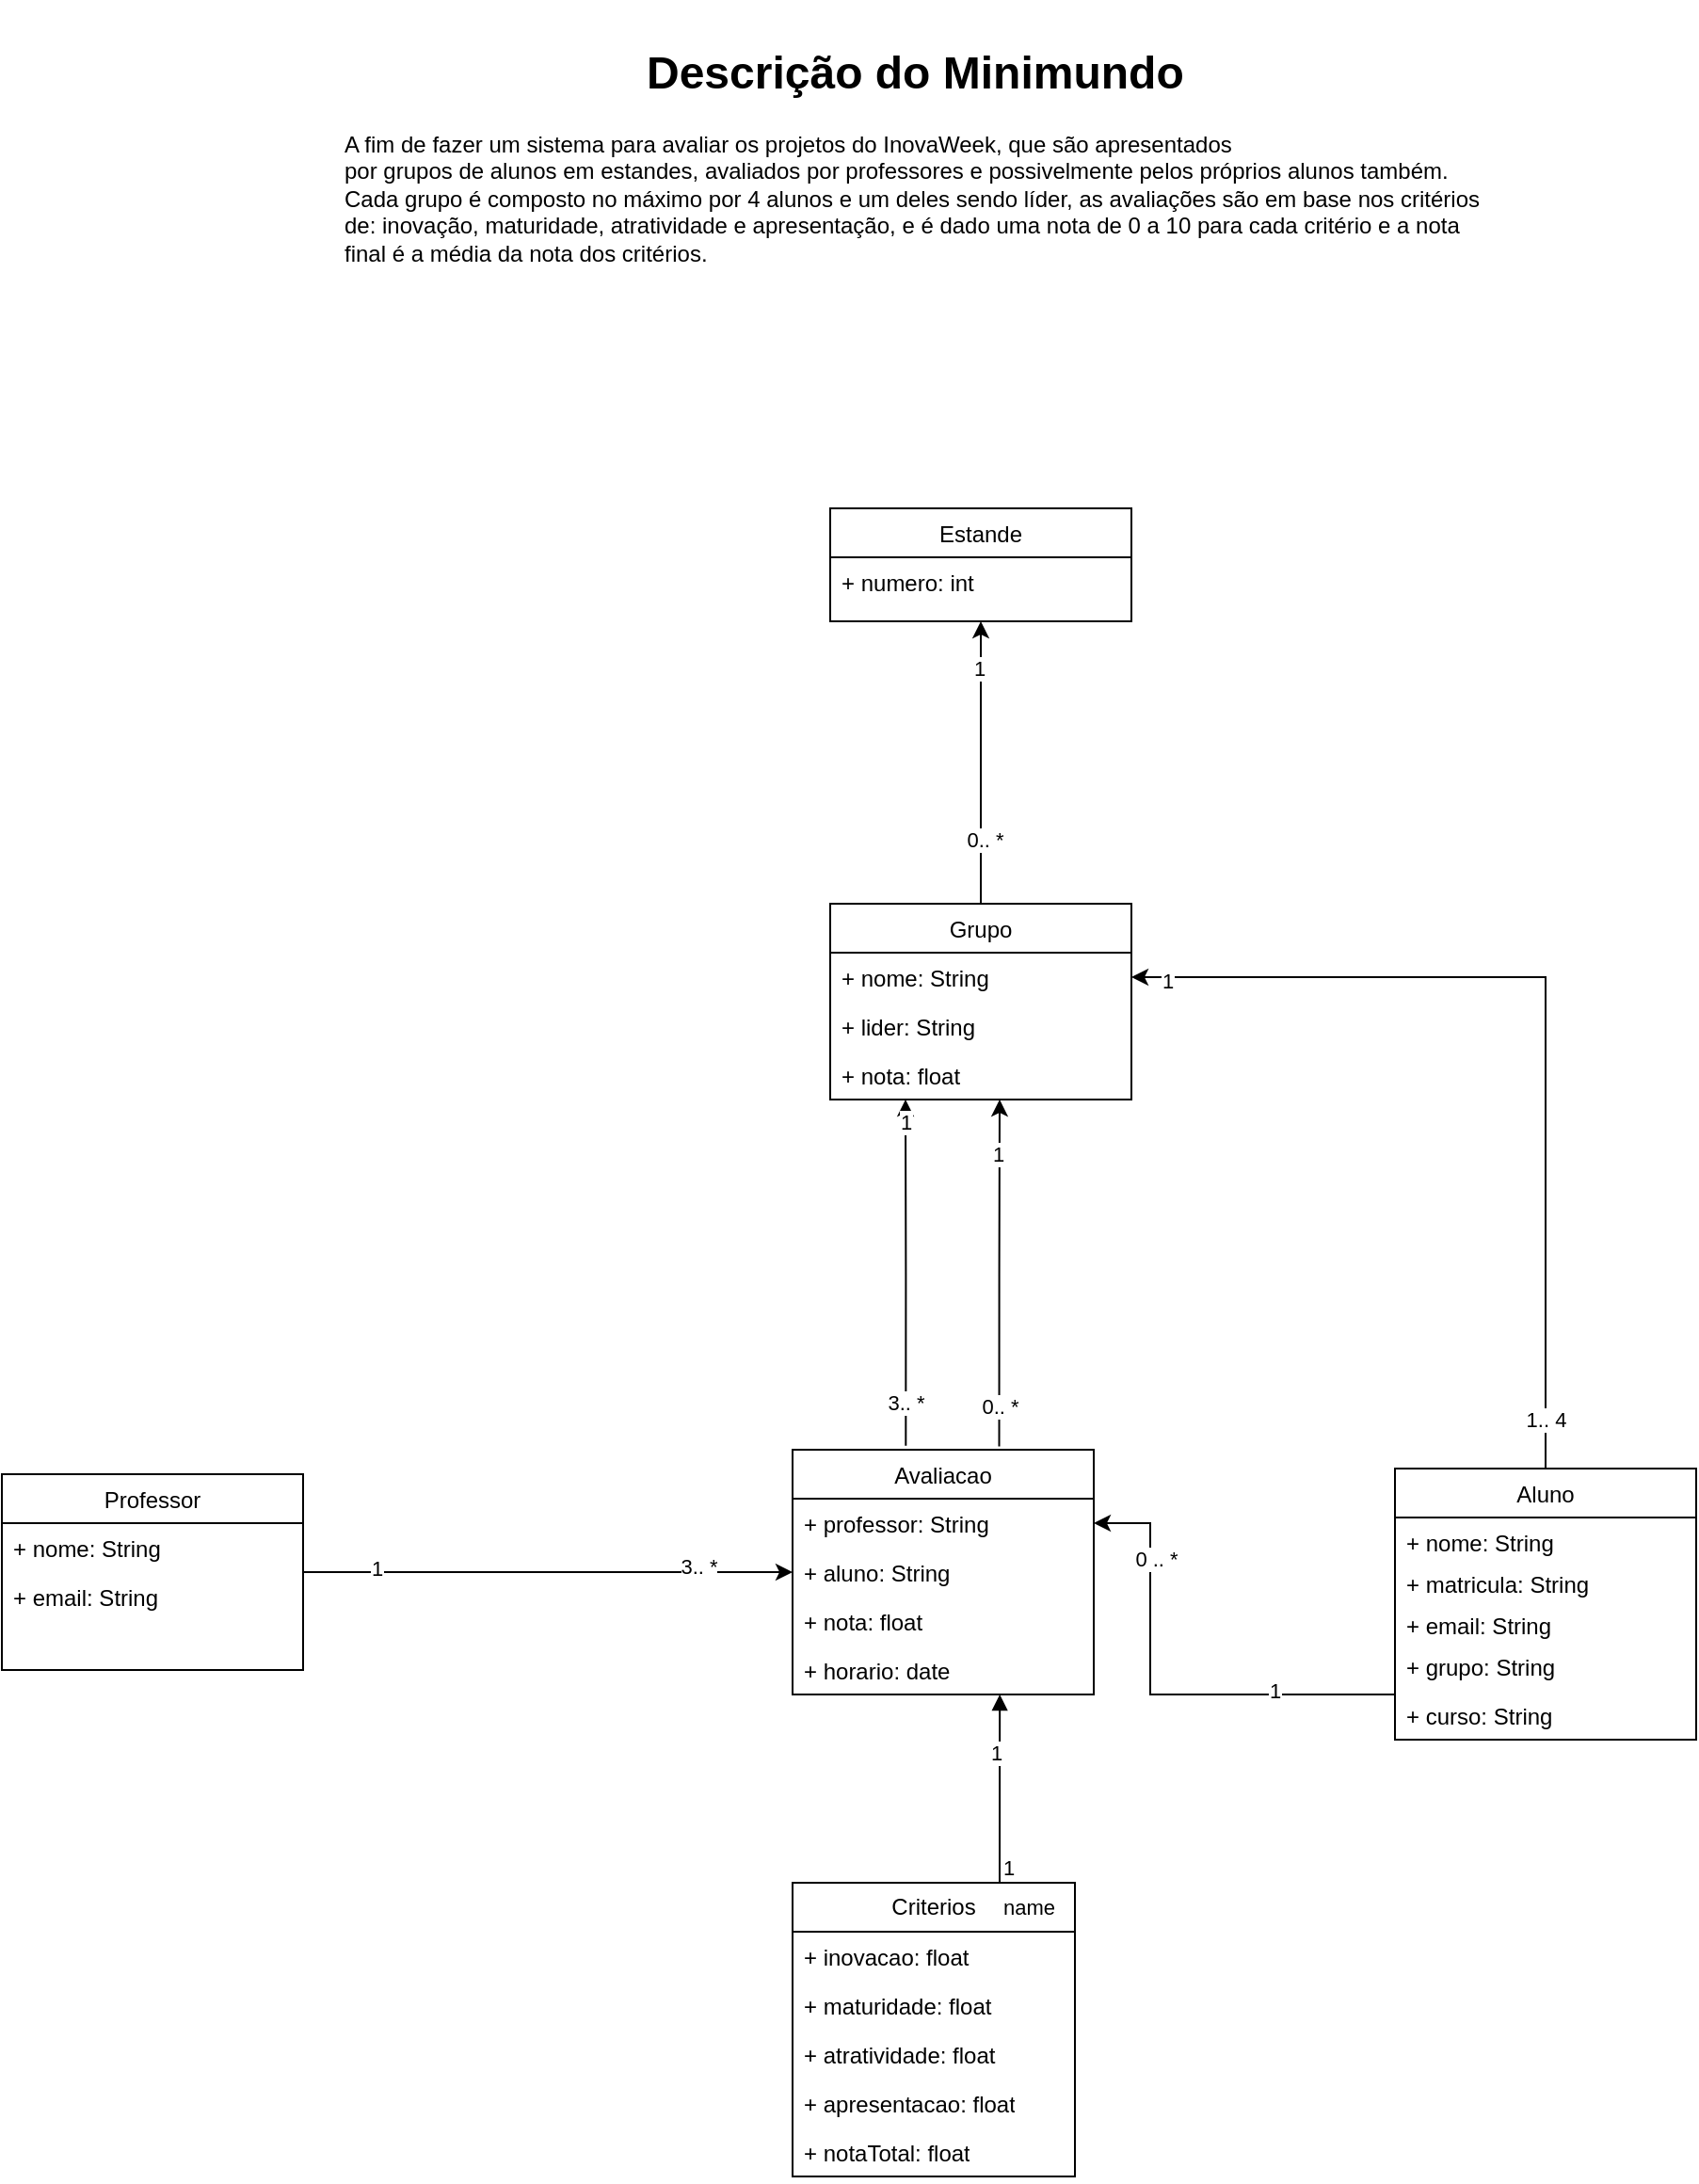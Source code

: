 <mxfile version="22.0.4" type="device">
  <diagram id="C5RBs43oDa-KdzZeNtuy" name="Page-1">
    <mxGraphModel dx="2685" dy="2891" grid="1" gridSize="10" guides="1" tooltips="1" connect="1" arrows="1" fold="1" page="1" pageScale="1" pageWidth="827" pageHeight="1169" math="0" shadow="0">
      <root>
        <mxCell id="WIyWlLk6GJQsqaUBKTNV-0" />
        <mxCell id="WIyWlLk6GJQsqaUBKTNV-1" parent="WIyWlLk6GJQsqaUBKTNV-0" />
        <mxCell id="tJCFgI1C8fnUgP6B3EeW-67" style="edgeStyle=orthogonalEdgeStyle;rounded=0;orthogonalLoop=1;jettySize=auto;html=1;entryX=1;entryY=0.5;entryDx=0;entryDy=0;" parent="WIyWlLk6GJQsqaUBKTNV-1" source="zkfFHV4jXpPFQw0GAbJ--6" target="tJCFgI1C8fnUgP6B3EeW-81" edge="1">
          <mxGeometry relative="1" as="geometry">
            <mxPoint x="-650" y="-250" as="targetPoint" />
            <Array as="points">
              <mxPoint x="-730" y="-210" />
            </Array>
          </mxGeometry>
        </mxCell>
        <mxCell id="tJCFgI1C8fnUgP6B3EeW-70" value="1" style="edgeLabel;html=1;align=center;verticalAlign=middle;resizable=0;points=[];" parent="tJCFgI1C8fnUgP6B3EeW-67" connectable="0" vertex="1">
          <mxGeometry x="-0.492" y="-2" relative="1" as="geometry">
            <mxPoint as="offset" />
          </mxGeometry>
        </mxCell>
        <mxCell id="tJCFgI1C8fnUgP6B3EeW-71" value="0 .. *" style="edgeLabel;html=1;align=center;verticalAlign=middle;resizable=0;points=[];" parent="tJCFgI1C8fnUgP6B3EeW-67" connectable="0" vertex="1">
          <mxGeometry x="0.614" y="-3" relative="1" as="geometry">
            <mxPoint as="offset" />
          </mxGeometry>
        </mxCell>
        <mxCell id="PXj6y-1tw5QsvhGXH898-12" style="edgeStyle=orthogonalEdgeStyle;rounded=0;orthogonalLoop=1;jettySize=auto;html=1;entryX=1;entryY=0.5;entryDx=0;entryDy=0;" parent="WIyWlLk6GJQsqaUBKTNV-1" source="zkfFHV4jXpPFQw0GAbJ--6" target="PXj6y-1tw5QsvhGXH898-1" edge="1">
          <mxGeometry relative="1" as="geometry">
            <Array as="points">
              <mxPoint x="-520" y="-591" />
            </Array>
          </mxGeometry>
        </mxCell>
        <mxCell id="PXj6y-1tw5QsvhGXH898-13" value="1.. 4" style="edgeLabel;html=1;align=center;verticalAlign=middle;resizable=0;points=[];" parent="PXj6y-1tw5QsvhGXH898-12" connectable="0" vertex="1">
          <mxGeometry x="-0.892" relative="1" as="geometry">
            <mxPoint as="offset" />
          </mxGeometry>
        </mxCell>
        <mxCell id="PXj6y-1tw5QsvhGXH898-14" value="1" style="edgeLabel;html=1;align=center;verticalAlign=middle;resizable=0;points=[];" parent="PXj6y-1tw5QsvhGXH898-12" connectable="0" vertex="1">
          <mxGeometry x="0.924" y="2" relative="1" as="geometry">
            <mxPoint as="offset" />
          </mxGeometry>
        </mxCell>
        <mxCell id="zkfFHV4jXpPFQw0GAbJ--6" value="Aluno" style="swimlane;fontStyle=0;align=center;verticalAlign=top;childLayout=stackLayout;horizontal=1;startSize=26;horizontalStack=0;resizeParent=1;resizeLast=0;collapsible=1;marginBottom=0;rounded=0;shadow=0;strokeWidth=1;" parent="WIyWlLk6GJQsqaUBKTNV-1" vertex="1">
          <mxGeometry x="-600" y="-330" width="160" height="144" as="geometry">
            <mxRectangle x="130" y="380" width="160" height="26" as="alternateBounds" />
          </mxGeometry>
        </mxCell>
        <mxCell id="zkfFHV4jXpPFQw0GAbJ--7" value="+ nome: String" style="text;align=left;verticalAlign=top;spacingLeft=4;spacingRight=4;overflow=hidden;rotatable=0;points=[[0,0.5],[1,0.5]];portConstraint=eastwest;" parent="zkfFHV4jXpPFQw0GAbJ--6" vertex="1">
          <mxGeometry y="26" width="160" height="22" as="geometry" />
        </mxCell>
        <mxCell id="tJCFgI1C8fnUgP6B3EeW-33" value="+ matricula: String" style="text;align=left;verticalAlign=top;spacingLeft=4;spacingRight=4;overflow=hidden;rotatable=0;points=[[0,0.5],[1,0.5]];portConstraint=eastwest;" parent="zkfFHV4jXpPFQw0GAbJ--6" vertex="1">
          <mxGeometry y="48" width="160" height="22" as="geometry" />
        </mxCell>
        <mxCell id="tJCFgI1C8fnUgP6B3EeW-34" value="+ email: String" style="text;align=left;verticalAlign=top;spacingLeft=4;spacingRight=4;overflow=hidden;rotatable=0;points=[[0,0.5],[1,0.5]];portConstraint=eastwest;" parent="zkfFHV4jXpPFQw0GAbJ--6" vertex="1">
          <mxGeometry y="70" width="160" height="22" as="geometry" />
        </mxCell>
        <mxCell id="xWuzXdlD-8A5tZr1kAfM-2" value="+ grupo: String" style="text;strokeColor=none;fillColor=none;align=left;verticalAlign=top;spacingLeft=4;spacingRight=4;overflow=hidden;rotatable=0;points=[[0,0.5],[1,0.5]];portConstraint=eastwest;whiteSpace=wrap;html=1;" parent="zkfFHV4jXpPFQw0GAbJ--6" vertex="1">
          <mxGeometry y="92" width="160" height="26" as="geometry" />
        </mxCell>
        <mxCell id="xWuzXdlD-8A5tZr1kAfM-1" value="+ curso: String" style="text;strokeColor=none;fillColor=none;align=left;verticalAlign=top;spacingLeft=4;spacingRight=4;overflow=hidden;rotatable=0;points=[[0,0.5],[1,0.5]];portConstraint=eastwest;whiteSpace=wrap;html=1;" parent="zkfFHV4jXpPFQw0GAbJ--6" vertex="1">
          <mxGeometry y="118" width="160" height="26" as="geometry" />
        </mxCell>
        <mxCell id="tJCFgI1C8fnUgP6B3EeW-27" style="edgeStyle=orthogonalEdgeStyle;rounded=0;orthogonalLoop=1;jettySize=auto;html=1;" parent="WIyWlLk6GJQsqaUBKTNV-1" source="zkfFHV4jXpPFQw0GAbJ--13" edge="1" target="tJCFgI1C8fnUgP6B3EeW-61">
          <mxGeometry relative="1" as="geometry">
            <mxPoint x="-1030" y="-228" as="targetPoint" />
          </mxGeometry>
        </mxCell>
        <mxCell id="tJCFgI1C8fnUgP6B3EeW-28" value="1&lt;br&gt;" style="edgeLabel;html=1;align=center;verticalAlign=middle;resizable=0;points=[];" parent="tJCFgI1C8fnUgP6B3EeW-27" connectable="0" vertex="1">
          <mxGeometry x="-0.7" y="2" relative="1" as="geometry">
            <mxPoint as="offset" />
          </mxGeometry>
        </mxCell>
        <mxCell id="tJCFgI1C8fnUgP6B3EeW-79" value="3.. *" style="edgeLabel;html=1;align=center;verticalAlign=middle;resizable=0;points=[];" parent="tJCFgI1C8fnUgP6B3EeW-27" connectable="0" vertex="1">
          <mxGeometry x="0.614" y="3" relative="1" as="geometry">
            <mxPoint as="offset" />
          </mxGeometry>
        </mxCell>
        <mxCell id="zkfFHV4jXpPFQw0GAbJ--13" value="Professor" style="swimlane;fontStyle=0;align=center;verticalAlign=top;childLayout=stackLayout;horizontal=1;startSize=26;horizontalStack=0;resizeParent=1;resizeLast=0;collapsible=1;marginBottom=0;rounded=0;shadow=0;strokeWidth=1;" parent="WIyWlLk6GJQsqaUBKTNV-1" vertex="1">
          <mxGeometry x="-1340" y="-327" width="160" height="104" as="geometry">
            <mxRectangle x="340" y="380" width="170" height="26" as="alternateBounds" />
          </mxGeometry>
        </mxCell>
        <mxCell id="tJCFgI1C8fnUgP6B3EeW-14" value="+ nome: String" style="text;align=left;verticalAlign=top;spacingLeft=4;spacingRight=4;overflow=hidden;rotatable=0;points=[[0,0.5],[1,0.5]];portConstraint=eastwest;" parent="zkfFHV4jXpPFQw0GAbJ--13" vertex="1">
          <mxGeometry y="26" width="160" height="26" as="geometry" />
        </mxCell>
        <mxCell id="tJCFgI1C8fnUgP6B3EeW-40" value="+ email: String" style="text;align=left;verticalAlign=top;spacingLeft=4;spacingRight=4;overflow=hidden;rotatable=0;points=[[0,0.5],[1,0.5]];portConstraint=eastwest;" parent="zkfFHV4jXpPFQw0GAbJ--13" vertex="1">
          <mxGeometry y="52" width="160" height="26" as="geometry" />
        </mxCell>
        <mxCell id="tJCFgI1C8fnUgP6B3EeW-30" style="edgeStyle=orthogonalEdgeStyle;rounded=0;orthogonalLoop=1;jettySize=auto;html=1;entryX=0.25;entryY=1;entryDx=0;entryDy=0;exitX=0.376;exitY=-0.016;exitDx=0;exitDy=0;exitPerimeter=0;" parent="WIyWlLk6GJQsqaUBKTNV-1" source="tJCFgI1C8fnUgP6B3EeW-61" target="PXj6y-1tw5QsvhGXH898-0" edge="1">
          <mxGeometry relative="1" as="geometry">
            <mxPoint x="-860" y="-340" as="sourcePoint" />
            <mxPoint x="-860" y="-500" as="targetPoint" />
            <Array as="points" />
          </mxGeometry>
        </mxCell>
        <mxCell id="tJCFgI1C8fnUgP6B3EeW-76" value="3.. *" style="edgeLabel;html=1;align=center;verticalAlign=middle;resizable=0;points=[];" parent="tJCFgI1C8fnUgP6B3EeW-30" connectable="0" vertex="1">
          <mxGeometry x="-0.743" relative="1" as="geometry">
            <mxPoint as="offset" />
          </mxGeometry>
        </mxCell>
        <mxCell id="tJCFgI1C8fnUgP6B3EeW-78" value="1" style="edgeLabel;html=1;align=center;verticalAlign=middle;resizable=0;points=[];" parent="tJCFgI1C8fnUgP6B3EeW-30" connectable="0" vertex="1">
          <mxGeometry x="0.752" y="-4" relative="1" as="geometry">
            <mxPoint x="-4" y="-11" as="offset" />
          </mxGeometry>
        </mxCell>
        <mxCell id="tJCFgI1C8fnUgP6B3EeW-23" value="Estande" style="swimlane;fontStyle=0;align=center;verticalAlign=top;childLayout=stackLayout;horizontal=1;startSize=26;horizontalStack=0;resizeParent=1;resizeLast=0;collapsible=1;marginBottom=0;rounded=0;shadow=0;strokeWidth=1;" parent="WIyWlLk6GJQsqaUBKTNV-1" vertex="1">
          <mxGeometry x="-900" y="-840" width="160" height="60" as="geometry">
            <mxRectangle x="130" y="380" width="160" height="26" as="alternateBounds" />
          </mxGeometry>
        </mxCell>
        <mxCell id="tJCFgI1C8fnUgP6B3EeW-86" value="+ numero: int" style="text;align=left;verticalAlign=top;spacingLeft=4;spacingRight=4;overflow=hidden;rotatable=0;points=[[0,0.5],[1,0.5]];portConstraint=eastwest;" parent="tJCFgI1C8fnUgP6B3EeW-23" vertex="1">
          <mxGeometry y="26" width="160" height="22" as="geometry" />
        </mxCell>
        <mxCell id="tJCFgI1C8fnUgP6B3EeW-69" style="edgeStyle=orthogonalEdgeStyle;rounded=0;orthogonalLoop=1;jettySize=auto;html=1;exitX=0.686;exitY=-0.013;exitDx=0;exitDy=0;exitPerimeter=0;" parent="WIyWlLk6GJQsqaUBKTNV-1" edge="1" source="tJCFgI1C8fnUgP6B3EeW-61">
          <mxGeometry relative="1" as="geometry">
            <Array as="points" />
            <mxPoint x="-810" y="-526" as="targetPoint" />
            <mxPoint x="-810" y="-340" as="sourcePoint" />
          </mxGeometry>
        </mxCell>
        <mxCell id="tJCFgI1C8fnUgP6B3EeW-74" value="0.. *" style="edgeLabel;html=1;align=center;verticalAlign=middle;resizable=0;points=[];" parent="tJCFgI1C8fnUgP6B3EeW-69" connectable="0" vertex="1">
          <mxGeometry x="-0.762" relative="1" as="geometry">
            <mxPoint as="offset" />
          </mxGeometry>
        </mxCell>
        <mxCell id="tJCFgI1C8fnUgP6B3EeW-75" value="1" style="edgeLabel;html=1;align=center;verticalAlign=middle;resizable=0;points=[];" parent="tJCFgI1C8fnUgP6B3EeW-69" connectable="0" vertex="1">
          <mxGeometry x="0.79" y="1" relative="1" as="geometry">
            <mxPoint y="9" as="offset" />
          </mxGeometry>
        </mxCell>
        <mxCell id="PXj6y-1tw5QsvhGXH898-15" style="edgeStyle=orthogonalEdgeStyle;rounded=0;orthogonalLoop=1;jettySize=auto;html=1;entryX=0.5;entryY=1;entryDx=0;entryDy=0;" parent="WIyWlLk6GJQsqaUBKTNV-1" source="PXj6y-1tw5QsvhGXH898-0" target="tJCFgI1C8fnUgP6B3EeW-23" edge="1">
          <mxGeometry relative="1" as="geometry" />
        </mxCell>
        <mxCell id="PXj6y-1tw5QsvhGXH898-16" value="1" style="edgeLabel;html=1;align=center;verticalAlign=middle;resizable=0;points=[];" parent="PXj6y-1tw5QsvhGXH898-15" connectable="0" vertex="1">
          <mxGeometry x="-0.541" y="-1" relative="1" as="geometry">
            <mxPoint as="offset" />
          </mxGeometry>
        </mxCell>
        <mxCell id="PXj6y-1tw5QsvhGXH898-17" value="1" style="edgeLabel;html=1;align=center;verticalAlign=middle;resizable=0;points=[];" parent="PXj6y-1tw5QsvhGXH898-15" connectable="0" vertex="1">
          <mxGeometry x="0.671" y="1" relative="1" as="geometry">
            <mxPoint as="offset" />
          </mxGeometry>
        </mxCell>
        <mxCell id="PXj6y-1tw5QsvhGXH898-21" value="0.. *" style="edgeLabel;html=1;align=center;verticalAlign=middle;resizable=0;points=[];" parent="PXj6y-1tw5QsvhGXH898-15" connectable="0" vertex="1">
          <mxGeometry x="-0.537" y="-2" relative="1" as="geometry">
            <mxPoint as="offset" />
          </mxGeometry>
        </mxCell>
        <mxCell id="PXj6y-1tw5QsvhGXH898-0" value="Grupo" style="swimlane;fontStyle=0;align=center;verticalAlign=top;childLayout=stackLayout;horizontal=1;startSize=26;horizontalStack=0;resizeParent=1;resizeLast=0;collapsible=1;marginBottom=0;rounded=0;shadow=0;strokeWidth=1;" parent="WIyWlLk6GJQsqaUBKTNV-1" vertex="1">
          <mxGeometry x="-900" y="-630" width="160" height="104" as="geometry">
            <mxRectangle x="340" y="380" width="170" height="26" as="alternateBounds" />
          </mxGeometry>
        </mxCell>
        <mxCell id="PXj6y-1tw5QsvhGXH898-1" value="+ nome: String" style="text;align=left;verticalAlign=top;spacingLeft=4;spacingRight=4;overflow=hidden;rotatable=0;points=[[0,0.5],[1,0.5]];portConstraint=eastwest;" parent="PXj6y-1tw5QsvhGXH898-0" vertex="1">
          <mxGeometry y="26" width="160" height="26" as="geometry" />
        </mxCell>
        <mxCell id="PXj6y-1tw5QsvhGXH898-2" value="+ lider: String" style="text;align=left;verticalAlign=top;spacingLeft=4;spacingRight=4;overflow=hidden;rotatable=0;points=[[0,0.5],[1,0.5]];portConstraint=eastwest;" parent="PXj6y-1tw5QsvhGXH898-0" vertex="1">
          <mxGeometry y="52" width="160" height="26" as="geometry" />
        </mxCell>
        <mxCell id="PXj6y-1tw5QsvhGXH898-20" value="+ nota: float" style="text;align=left;verticalAlign=top;spacingLeft=4;spacingRight=4;overflow=hidden;rotatable=0;points=[[0,0.5],[1,0.5]];portConstraint=eastwest;" parent="PXj6y-1tw5QsvhGXH898-0" vertex="1">
          <mxGeometry y="78" width="160" height="26" as="geometry" />
        </mxCell>
        <mxCell id="5NMcmJMVYvWjAetW1GtI-0" value="&lt;h1 style=&quot;text-align: center;&quot;&gt;Descrição do Minimundo&lt;/h1&gt;&lt;div style=&quot;&quot;&gt;&lt;span style=&quot;background-color: initial;&quot;&gt;A fim de fazer um sistema para avaliar os projetos do InovaWeek, que são apresentados&lt;/span&gt;&lt;/div&gt;&lt;div style=&quot;&quot;&gt;&lt;span style=&quot;background-color: initial;&quot;&gt;por grupos de alunos em estandes, avaliados por professores e possivelmente pelos próprios alunos também.&lt;/span&gt;&lt;/div&gt;&lt;div style=&quot;&quot;&gt;&lt;span style=&quot;background-color: initial;&quot;&gt;Cada grupo é composto no máximo por 4 alunos e um deles sendo líder, as avaliações são em base nos critérios&amp;nbsp;&lt;/span&gt;&lt;/div&gt;&lt;div style=&quot;&quot;&gt;&lt;span style=&quot;background-color: initial;&quot;&gt;de: inovação, maturidade, atratividade e apresentação, e é dado uma nota de 0 a 10 para cada critério e a nota&lt;/span&gt;&lt;/div&gt;&lt;div style=&quot;&quot;&gt;&lt;span style=&quot;background-color: initial;&quot;&gt;final é a média da nota dos critérios.&lt;/span&gt;&lt;/div&gt;" style="text;html=1;align=left;verticalAlign=middle;resizable=0;points=[];autosize=1;rotation=0;rounded=0;labelPosition=center;verticalLabelPosition=middle;" parent="WIyWlLk6GJQsqaUBKTNV-1" vertex="1">
          <mxGeometry x="-1160" y="-1110" width="630" height="150" as="geometry" />
        </mxCell>
        <mxCell id="tJCFgI1C8fnUgP6B3EeW-61" value="Avaliacao" style="swimlane;fontStyle=0;align=center;verticalAlign=top;childLayout=stackLayout;horizontal=1;startSize=26;horizontalStack=0;resizeParent=1;resizeLast=0;collapsible=1;marginBottom=0;rounded=0;shadow=0;strokeWidth=1;" parent="WIyWlLk6GJQsqaUBKTNV-1" vertex="1">
          <mxGeometry x="-920" y="-340" width="160" height="130" as="geometry">
            <mxRectangle x="130" y="380" width="160" height="26" as="alternateBounds" />
          </mxGeometry>
        </mxCell>
        <mxCell id="tJCFgI1C8fnUgP6B3EeW-81" value="+ professor: String&#xa;" style="text;align=left;verticalAlign=top;spacingLeft=4;spacingRight=4;overflow=hidden;rotatable=0;points=[[0,0.5],[1,0.5]];portConstraint=eastwest;" parent="tJCFgI1C8fnUgP6B3EeW-61" vertex="1">
          <mxGeometry y="26" width="160" height="26" as="geometry" />
        </mxCell>
        <mxCell id="tJCFgI1C8fnUgP6B3EeW-82" value="+ aluno: String" style="text;align=left;verticalAlign=top;spacingLeft=4;spacingRight=4;overflow=hidden;rotatable=0;points=[[0,0.5],[1,0.5]];portConstraint=eastwest;" parent="tJCFgI1C8fnUgP6B3EeW-61" vertex="1">
          <mxGeometry y="52" width="160" height="26" as="geometry" />
        </mxCell>
        <mxCell id="tJCFgI1C8fnUgP6B3EeW-84" value="+ nota: float" style="text;align=left;verticalAlign=top;spacingLeft=4;spacingRight=4;overflow=hidden;rotatable=0;points=[[0,0.5],[1,0.5]];portConstraint=eastwest;" parent="tJCFgI1C8fnUgP6B3EeW-61" vertex="1">
          <mxGeometry y="78" width="160" height="26" as="geometry" />
        </mxCell>
        <mxCell id="tJCFgI1C8fnUgP6B3EeW-85" value="+ horario: date" style="text;align=left;verticalAlign=top;spacingLeft=4;spacingRight=4;overflow=hidden;rotatable=0;points=[[0,0.5],[1,0.5]];portConstraint=eastwest;" parent="tJCFgI1C8fnUgP6B3EeW-61" vertex="1">
          <mxGeometry y="104" width="160" height="26" as="geometry" />
        </mxCell>
        <mxCell id="SPGjBF9TYRORUBr1aI92-2" value="Criterios" style="swimlane;fontStyle=0;childLayout=stackLayout;horizontal=1;startSize=26;fillColor=none;horizontalStack=0;resizeParent=1;resizeParentMax=0;resizeLast=0;collapsible=1;marginBottom=0;whiteSpace=wrap;html=1;" vertex="1" parent="WIyWlLk6GJQsqaUBKTNV-1">
          <mxGeometry x="-920" y="-110" width="150" height="156" as="geometry" />
        </mxCell>
        <mxCell id="SPGjBF9TYRORUBr1aI92-3" value="+ inovacao: float" style="text;strokeColor=none;fillColor=none;align=left;verticalAlign=top;spacingLeft=4;spacingRight=4;overflow=hidden;rotatable=0;points=[[0,0.5],[1,0.5]];portConstraint=eastwest;whiteSpace=wrap;html=1;" vertex="1" parent="SPGjBF9TYRORUBr1aI92-2">
          <mxGeometry y="26" width="150" height="26" as="geometry" />
        </mxCell>
        <mxCell id="SPGjBF9TYRORUBr1aI92-4" value="+ maturidade: float" style="text;strokeColor=none;fillColor=none;align=left;verticalAlign=top;spacingLeft=4;spacingRight=4;overflow=hidden;rotatable=0;points=[[0,0.5],[1,0.5]];portConstraint=eastwest;whiteSpace=wrap;html=1;" vertex="1" parent="SPGjBF9TYRORUBr1aI92-2">
          <mxGeometry y="52" width="150" height="26" as="geometry" />
        </mxCell>
        <mxCell id="SPGjBF9TYRORUBr1aI92-5" value="+ atratividade: float" style="text;strokeColor=none;fillColor=none;align=left;verticalAlign=top;spacingLeft=4;spacingRight=4;overflow=hidden;rotatable=0;points=[[0,0.5],[1,0.5]];portConstraint=eastwest;whiteSpace=wrap;html=1;" vertex="1" parent="SPGjBF9TYRORUBr1aI92-2">
          <mxGeometry y="78" width="150" height="26" as="geometry" />
        </mxCell>
        <mxCell id="SPGjBF9TYRORUBr1aI92-6" value="+ apresentacao: float" style="text;strokeColor=none;fillColor=none;align=left;verticalAlign=top;spacingLeft=4;spacingRight=4;overflow=hidden;rotatable=0;points=[[0,0.5],[1,0.5]];portConstraint=eastwest;whiteSpace=wrap;html=1;" vertex="1" parent="SPGjBF9TYRORUBr1aI92-2">
          <mxGeometry y="104" width="150" height="26" as="geometry" />
        </mxCell>
        <mxCell id="SPGjBF9TYRORUBr1aI92-7" value="+ notaTotal: float" style="text;strokeColor=none;fillColor=none;align=left;verticalAlign=top;spacingLeft=4;spacingRight=4;overflow=hidden;rotatable=0;points=[[0,0.5],[1,0.5]];portConstraint=eastwest;whiteSpace=wrap;html=1;" vertex="1" parent="SPGjBF9TYRORUBr1aI92-2">
          <mxGeometry y="130" width="150" height="26" as="geometry" />
        </mxCell>
        <mxCell id="SPGjBF9TYRORUBr1aI92-10" value="name" style="endArrow=block;endFill=1;html=1;edgeStyle=orthogonalEdgeStyle;align=left;verticalAlign=top;rounded=0;entryX=0.688;entryY=1;entryDx=0;entryDy=0;entryPerimeter=0;" edge="1" parent="WIyWlLk6GJQsqaUBKTNV-1" target="tJCFgI1C8fnUgP6B3EeW-85">
          <mxGeometry x="-1" relative="1" as="geometry">
            <mxPoint x="-810" y="-110" as="sourcePoint" />
            <mxPoint x="-800" y="-140" as="targetPoint" />
            <Array as="points">
              <mxPoint x="-810" y="-111" />
            </Array>
          </mxGeometry>
        </mxCell>
        <mxCell id="SPGjBF9TYRORUBr1aI92-11" value="1" style="edgeLabel;resizable=0;html=1;align=left;verticalAlign=bottom;" connectable="0" vertex="1" parent="SPGjBF9TYRORUBr1aI92-10">
          <mxGeometry x="-1" relative="1" as="geometry" />
        </mxCell>
        <mxCell id="SPGjBF9TYRORUBr1aI92-12" value="1&lt;br&gt;" style="edgeLabel;html=1;align=center;verticalAlign=middle;resizable=0;points=[];" vertex="1" connectable="0" parent="SPGjBF9TYRORUBr1aI92-10">
          <mxGeometry x="0.388" y="2" relative="1" as="geometry">
            <mxPoint as="offset" />
          </mxGeometry>
        </mxCell>
      </root>
    </mxGraphModel>
  </diagram>
</mxfile>
